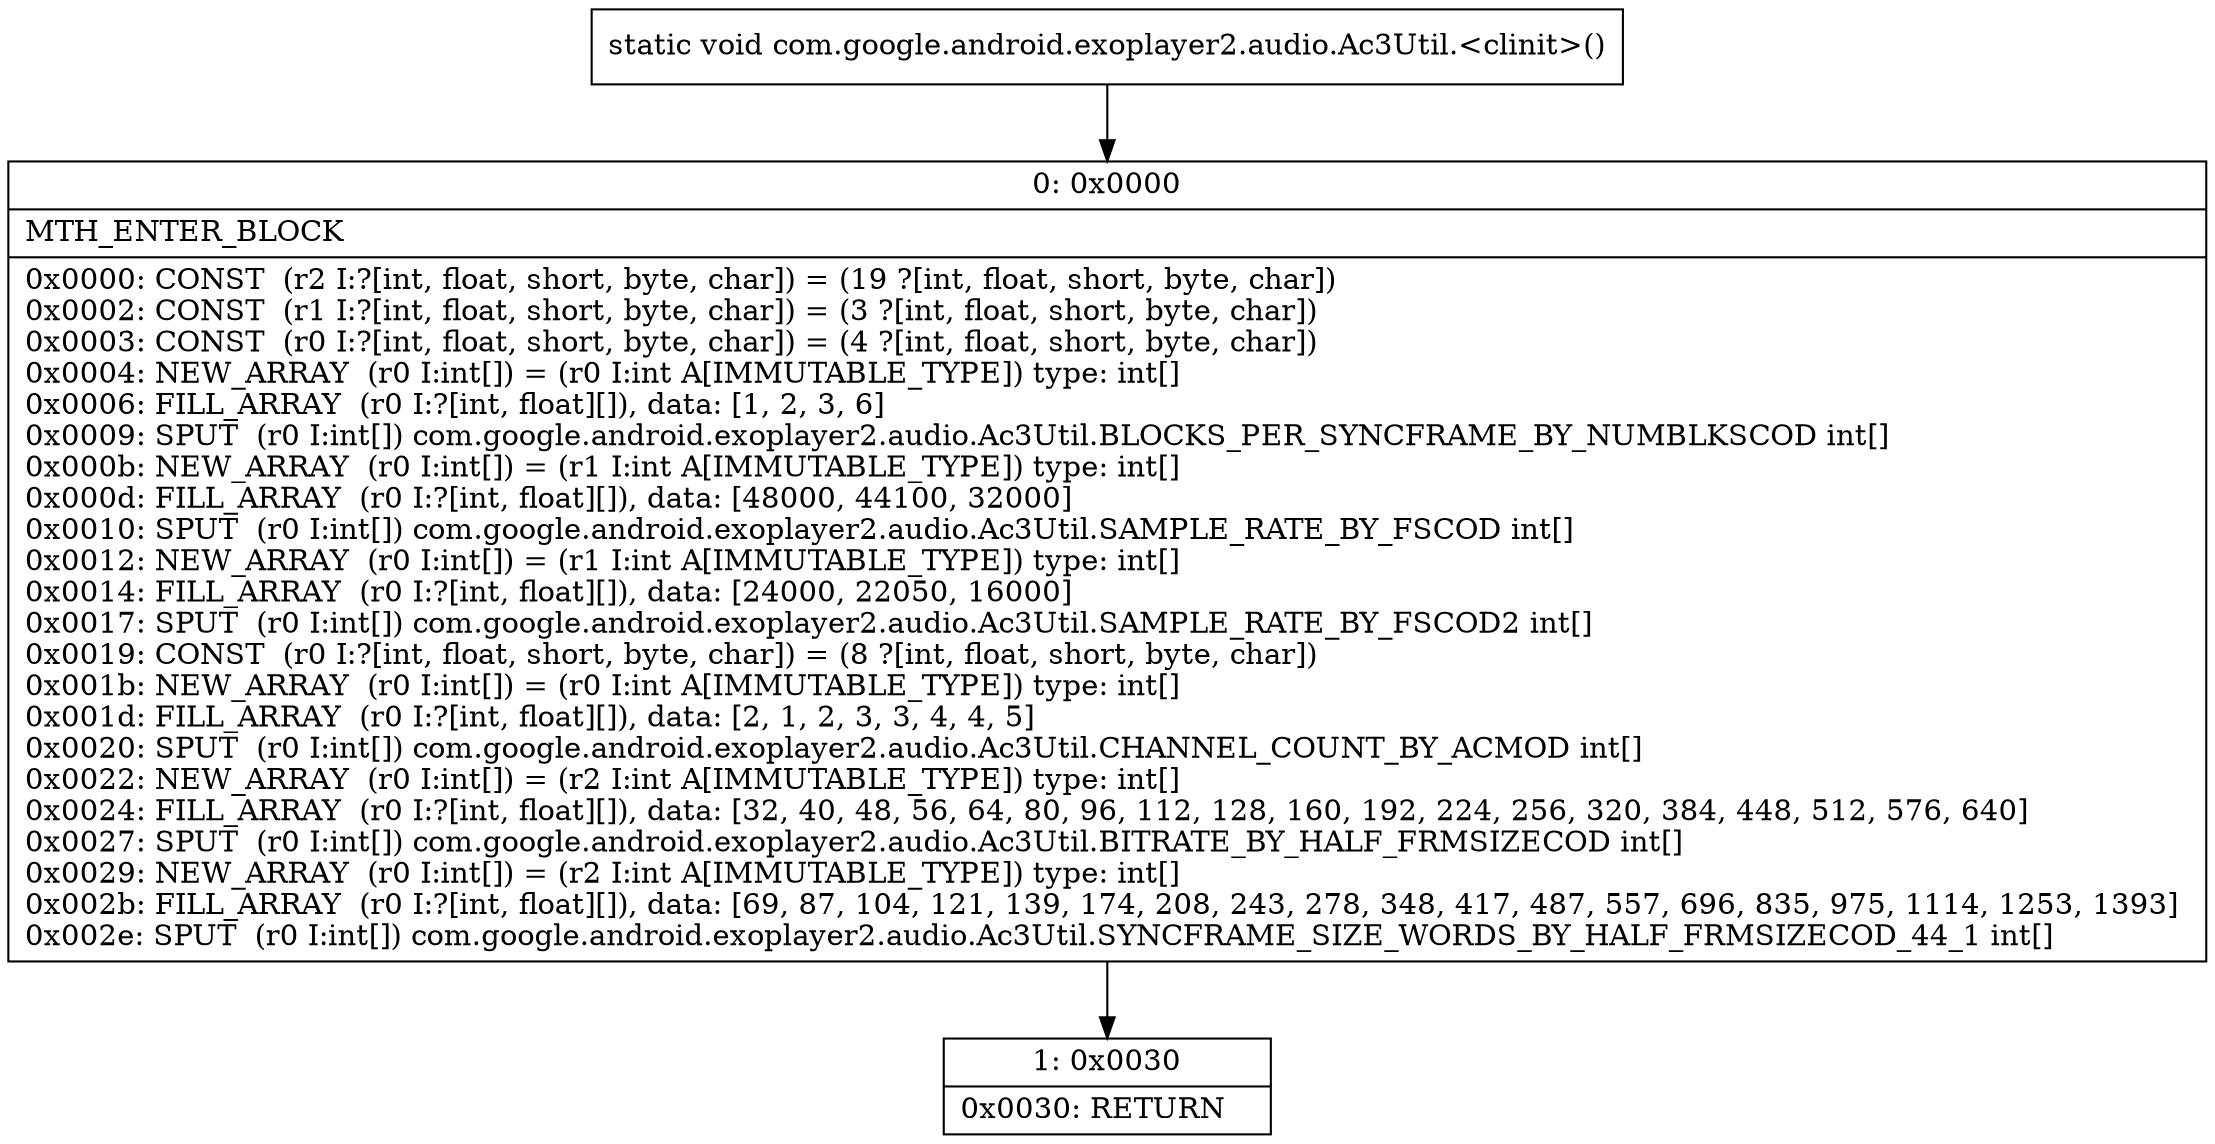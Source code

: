 digraph "CFG forcom.google.android.exoplayer2.audio.Ac3Util.\<clinit\>()V" {
Node_0 [shape=record,label="{0\:\ 0x0000|MTH_ENTER_BLOCK\l|0x0000: CONST  (r2 I:?[int, float, short, byte, char]) = (19 ?[int, float, short, byte, char]) \l0x0002: CONST  (r1 I:?[int, float, short, byte, char]) = (3 ?[int, float, short, byte, char]) \l0x0003: CONST  (r0 I:?[int, float, short, byte, char]) = (4 ?[int, float, short, byte, char]) \l0x0004: NEW_ARRAY  (r0 I:int[]) = (r0 I:int A[IMMUTABLE_TYPE]) type: int[] \l0x0006: FILL_ARRAY  (r0 I:?[int, float][]), data: [1, 2, 3, 6] \l0x0009: SPUT  (r0 I:int[]) com.google.android.exoplayer2.audio.Ac3Util.BLOCKS_PER_SYNCFRAME_BY_NUMBLKSCOD int[] \l0x000b: NEW_ARRAY  (r0 I:int[]) = (r1 I:int A[IMMUTABLE_TYPE]) type: int[] \l0x000d: FILL_ARRAY  (r0 I:?[int, float][]), data: [48000, 44100, 32000] \l0x0010: SPUT  (r0 I:int[]) com.google.android.exoplayer2.audio.Ac3Util.SAMPLE_RATE_BY_FSCOD int[] \l0x0012: NEW_ARRAY  (r0 I:int[]) = (r1 I:int A[IMMUTABLE_TYPE]) type: int[] \l0x0014: FILL_ARRAY  (r0 I:?[int, float][]), data: [24000, 22050, 16000] \l0x0017: SPUT  (r0 I:int[]) com.google.android.exoplayer2.audio.Ac3Util.SAMPLE_RATE_BY_FSCOD2 int[] \l0x0019: CONST  (r0 I:?[int, float, short, byte, char]) = (8 ?[int, float, short, byte, char]) \l0x001b: NEW_ARRAY  (r0 I:int[]) = (r0 I:int A[IMMUTABLE_TYPE]) type: int[] \l0x001d: FILL_ARRAY  (r0 I:?[int, float][]), data: [2, 1, 2, 3, 3, 4, 4, 5] \l0x0020: SPUT  (r0 I:int[]) com.google.android.exoplayer2.audio.Ac3Util.CHANNEL_COUNT_BY_ACMOD int[] \l0x0022: NEW_ARRAY  (r0 I:int[]) = (r2 I:int A[IMMUTABLE_TYPE]) type: int[] \l0x0024: FILL_ARRAY  (r0 I:?[int, float][]), data: [32, 40, 48, 56, 64, 80, 96, 112, 128, 160, 192, 224, 256, 320, 384, 448, 512, 576, 640] \l0x0027: SPUT  (r0 I:int[]) com.google.android.exoplayer2.audio.Ac3Util.BITRATE_BY_HALF_FRMSIZECOD int[] \l0x0029: NEW_ARRAY  (r0 I:int[]) = (r2 I:int A[IMMUTABLE_TYPE]) type: int[] \l0x002b: FILL_ARRAY  (r0 I:?[int, float][]), data: [69, 87, 104, 121, 139, 174, 208, 243, 278, 348, 417, 487, 557, 696, 835, 975, 1114, 1253, 1393] \l0x002e: SPUT  (r0 I:int[]) com.google.android.exoplayer2.audio.Ac3Util.SYNCFRAME_SIZE_WORDS_BY_HALF_FRMSIZECOD_44_1 int[] \l}"];
Node_1 [shape=record,label="{1\:\ 0x0030|0x0030: RETURN   \l}"];
MethodNode[shape=record,label="{static void com.google.android.exoplayer2.audio.Ac3Util.\<clinit\>() }"];
MethodNode -> Node_0;
Node_0 -> Node_1;
}


